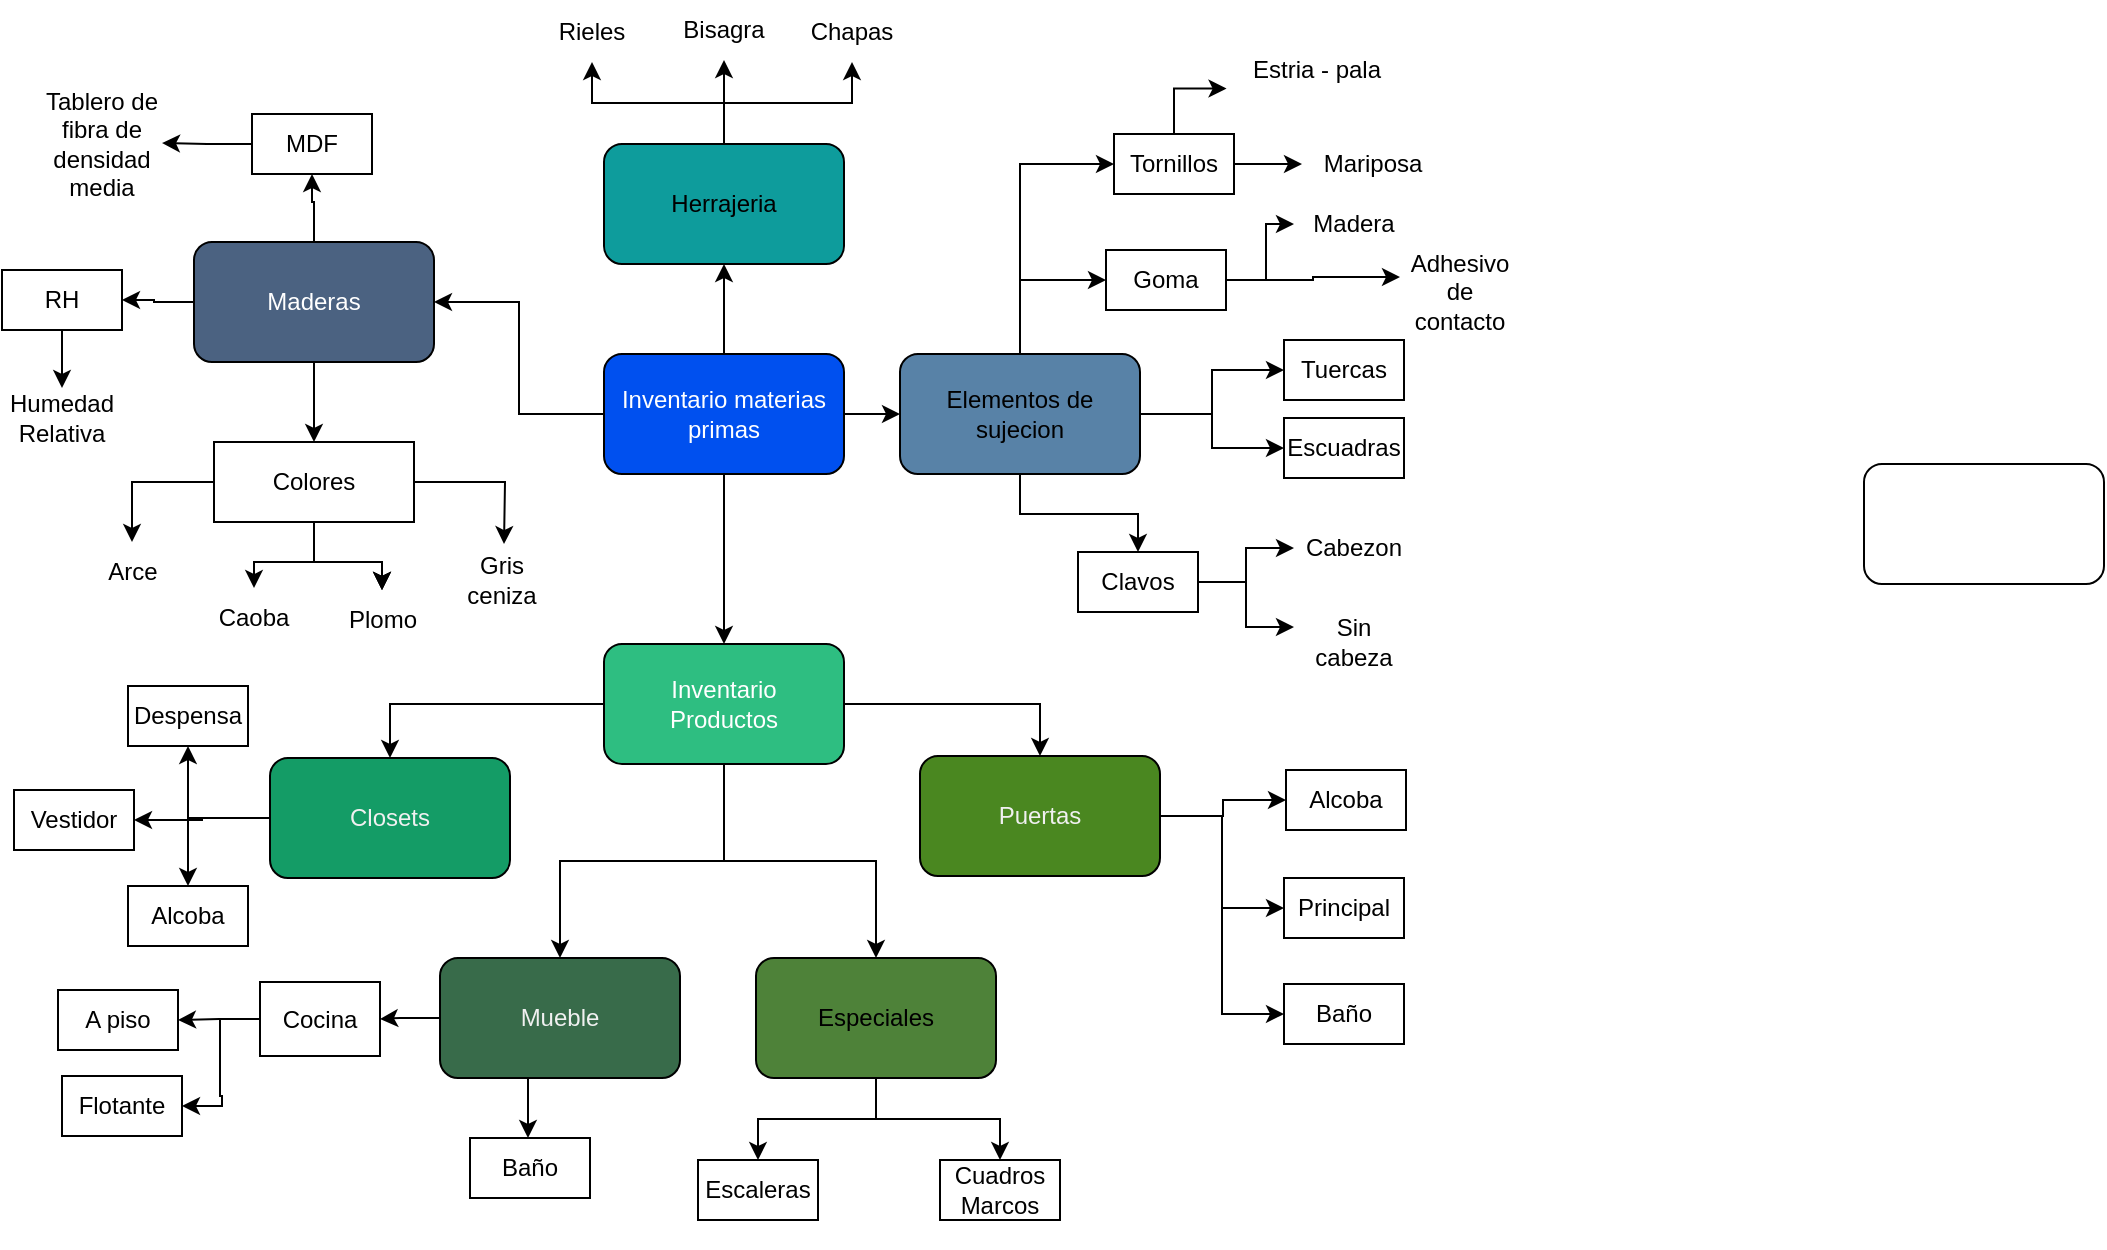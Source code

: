 <mxfile version="21.4.0" type="github">
  <diagram id="C5RBs43oDa-KdzZeNtuy" name="Page-1">
    <mxGraphModel dx="1323" dy="643" grid="1" gridSize="10" guides="1" tooltips="1" connect="1" arrows="1" fold="1" page="1" pageScale="1" pageWidth="827" pageHeight="1169" math="0" shadow="0">
      <root>
        <mxCell id="WIyWlLk6GJQsqaUBKTNV-0" />
        <mxCell id="WIyWlLk6GJQsqaUBKTNV-1" parent="WIyWlLk6GJQsqaUBKTNV-0" />
        <mxCell id="njqpp_BXz_OFNDyBb1AA-103" value="" style="rounded=1;whiteSpace=wrap;html=1;" vertex="1" parent="WIyWlLk6GJQsqaUBKTNV-1">
          <mxGeometry x="950" y="310" width="120" height="60" as="geometry" />
        </mxCell>
        <mxCell id="njqpp_BXz_OFNDyBb1AA-104" value="" style="edgeStyle=orthogonalEdgeStyle;rounded=0;orthogonalLoop=1;jettySize=auto;html=1;" edge="1" parent="WIyWlLk6GJQsqaUBKTNV-1" source="njqpp_BXz_OFNDyBb1AA-108" target="njqpp_BXz_OFNDyBb1AA-113">
          <mxGeometry relative="1" as="geometry" />
        </mxCell>
        <mxCell id="njqpp_BXz_OFNDyBb1AA-105" style="edgeStyle=orthogonalEdgeStyle;rounded=0;orthogonalLoop=1;jettySize=auto;html=1;" edge="1" parent="WIyWlLk6GJQsqaUBKTNV-1" source="njqpp_BXz_OFNDyBb1AA-108" target="njqpp_BXz_OFNDyBb1AA-119">
          <mxGeometry relative="1" as="geometry">
            <mxPoint x="560" y="230" as="targetPoint" />
          </mxGeometry>
        </mxCell>
        <mxCell id="njqpp_BXz_OFNDyBb1AA-106" style="edgeStyle=orthogonalEdgeStyle;rounded=0;orthogonalLoop=1;jettySize=auto;html=1;" edge="1" parent="WIyWlLk6GJQsqaUBKTNV-1" source="njqpp_BXz_OFNDyBb1AA-108" target="njqpp_BXz_OFNDyBb1AA-123">
          <mxGeometry relative="1" as="geometry">
            <mxPoint x="380" y="180" as="targetPoint" />
          </mxGeometry>
        </mxCell>
        <mxCell id="njqpp_BXz_OFNDyBb1AA-107" style="edgeStyle=orthogonalEdgeStyle;rounded=0;orthogonalLoop=1;jettySize=auto;html=1;entryX=1;entryY=0.5;entryDx=0;entryDy=0;" edge="1" parent="WIyWlLk6GJQsqaUBKTNV-1" source="njqpp_BXz_OFNDyBb1AA-108" target="njqpp_BXz_OFNDyBb1AA-127">
          <mxGeometry relative="1" as="geometry" />
        </mxCell>
        <mxCell id="njqpp_BXz_OFNDyBb1AA-108" value="Inventario materias primas" style="rounded=1;whiteSpace=wrap;html=1;fillColor=#0050ef;fontColor=#ffffff;strokeColor=#000000;" vertex="1" parent="WIyWlLk6GJQsqaUBKTNV-1">
          <mxGeometry x="320" y="255" width="120" height="60" as="geometry" />
        </mxCell>
        <mxCell id="njqpp_BXz_OFNDyBb1AA-109" style="edgeStyle=orthogonalEdgeStyle;rounded=0;orthogonalLoop=1;jettySize=auto;html=1;entryX=0.5;entryY=0;entryDx=0;entryDy=0;" edge="1" parent="WIyWlLk6GJQsqaUBKTNV-1" source="njqpp_BXz_OFNDyBb1AA-113" target="njqpp_BXz_OFNDyBb1AA-135">
          <mxGeometry relative="1" as="geometry" />
        </mxCell>
        <mxCell id="njqpp_BXz_OFNDyBb1AA-110" style="edgeStyle=orthogonalEdgeStyle;rounded=0;orthogonalLoop=1;jettySize=auto;html=1;" edge="1" parent="WIyWlLk6GJQsqaUBKTNV-1" source="njqpp_BXz_OFNDyBb1AA-113" target="njqpp_BXz_OFNDyBb1AA-138">
          <mxGeometry relative="1" as="geometry" />
        </mxCell>
        <mxCell id="njqpp_BXz_OFNDyBb1AA-111" style="edgeStyle=orthogonalEdgeStyle;rounded=0;orthogonalLoop=1;jettySize=auto;html=1;" edge="1" parent="WIyWlLk6GJQsqaUBKTNV-1" source="njqpp_BXz_OFNDyBb1AA-113" target="njqpp_BXz_OFNDyBb1AA-141">
          <mxGeometry relative="1" as="geometry" />
        </mxCell>
        <mxCell id="njqpp_BXz_OFNDyBb1AA-112" style="edgeStyle=orthogonalEdgeStyle;rounded=0;orthogonalLoop=1;jettySize=auto;html=1;entryX=0.5;entryY=0;entryDx=0;entryDy=0;" edge="1" parent="WIyWlLk6GJQsqaUBKTNV-1" source="njqpp_BXz_OFNDyBb1AA-113" target="njqpp_BXz_OFNDyBb1AA-131">
          <mxGeometry relative="1" as="geometry" />
        </mxCell>
        <mxCell id="njqpp_BXz_OFNDyBb1AA-113" value="&lt;div&gt;Inventario&lt;/div&gt;&lt;div&gt;Productos&lt;br&gt;&lt;/div&gt;" style="whiteSpace=wrap;html=1;rounded=1;fillColor=#2ebe81;fontColor=#ffffff;strokeColor=#000000;" vertex="1" parent="WIyWlLk6GJQsqaUBKTNV-1">
          <mxGeometry x="320" y="400" width="120" height="60" as="geometry" />
        </mxCell>
        <mxCell id="njqpp_BXz_OFNDyBb1AA-114" style="edgeStyle=orthogonalEdgeStyle;rounded=0;orthogonalLoop=1;jettySize=auto;html=1;entryX=0;entryY=0.5;entryDx=0;entryDy=0;" edge="1" parent="WIyWlLk6GJQsqaUBKTNV-1" source="njqpp_BXz_OFNDyBb1AA-119" target="njqpp_BXz_OFNDyBb1AA-163">
          <mxGeometry relative="1" as="geometry" />
        </mxCell>
        <mxCell id="njqpp_BXz_OFNDyBb1AA-115" style="edgeStyle=orthogonalEdgeStyle;rounded=0;orthogonalLoop=1;jettySize=auto;html=1;entryX=0;entryY=0.5;entryDx=0;entryDy=0;" edge="1" parent="WIyWlLk6GJQsqaUBKTNV-1" source="njqpp_BXz_OFNDyBb1AA-119" target="njqpp_BXz_OFNDyBb1AA-164">
          <mxGeometry relative="1" as="geometry" />
        </mxCell>
        <mxCell id="njqpp_BXz_OFNDyBb1AA-116" style="edgeStyle=orthogonalEdgeStyle;rounded=0;orthogonalLoop=1;jettySize=auto;html=1;entryX=0;entryY=0.5;entryDx=0;entryDy=0;" edge="1" parent="WIyWlLk6GJQsqaUBKTNV-1" source="njqpp_BXz_OFNDyBb1AA-119" target="njqpp_BXz_OFNDyBb1AA-165">
          <mxGeometry relative="1" as="geometry" />
        </mxCell>
        <mxCell id="njqpp_BXz_OFNDyBb1AA-117" style="edgeStyle=orthogonalEdgeStyle;rounded=0;orthogonalLoop=1;jettySize=auto;html=1;entryX=0.5;entryY=0;entryDx=0;entryDy=0;" edge="1" parent="WIyWlLk6GJQsqaUBKTNV-1" source="njqpp_BXz_OFNDyBb1AA-119" target="njqpp_BXz_OFNDyBb1AA-168">
          <mxGeometry relative="1" as="geometry" />
        </mxCell>
        <mxCell id="njqpp_BXz_OFNDyBb1AA-118" style="edgeStyle=orthogonalEdgeStyle;rounded=0;orthogonalLoop=1;jettySize=auto;html=1;entryX=0;entryY=0.5;entryDx=0;entryDy=0;" edge="1" parent="WIyWlLk6GJQsqaUBKTNV-1" source="njqpp_BXz_OFNDyBb1AA-119" target="njqpp_BXz_OFNDyBb1AA-190">
          <mxGeometry relative="1" as="geometry" />
        </mxCell>
        <mxCell id="njqpp_BXz_OFNDyBb1AA-119" value="&lt;div&gt;Elementos de sujecion&lt;/div&gt;" style="rounded=1;whiteSpace=wrap;html=1;fillColor=#5882a7;strokeColor=#000000;" vertex="1" parent="WIyWlLk6GJQsqaUBKTNV-1">
          <mxGeometry x="468" y="255" width="120" height="60" as="geometry" />
        </mxCell>
        <mxCell id="njqpp_BXz_OFNDyBb1AA-120" style="edgeStyle=orthogonalEdgeStyle;rounded=0;orthogonalLoop=1;jettySize=auto;html=1;entryX=0.5;entryY=1;entryDx=0;entryDy=0;" edge="1" parent="WIyWlLk6GJQsqaUBKTNV-1" source="njqpp_BXz_OFNDyBb1AA-123" target="njqpp_BXz_OFNDyBb1AA-158">
          <mxGeometry relative="1" as="geometry" />
        </mxCell>
        <mxCell id="njqpp_BXz_OFNDyBb1AA-121" style="edgeStyle=orthogonalEdgeStyle;rounded=0;orthogonalLoop=1;jettySize=auto;html=1;" edge="1" parent="WIyWlLk6GJQsqaUBKTNV-1" source="njqpp_BXz_OFNDyBb1AA-123" target="njqpp_BXz_OFNDyBb1AA-159">
          <mxGeometry relative="1" as="geometry" />
        </mxCell>
        <mxCell id="njqpp_BXz_OFNDyBb1AA-122" style="edgeStyle=orthogonalEdgeStyle;rounded=0;orthogonalLoop=1;jettySize=auto;html=1;" edge="1" parent="WIyWlLk6GJQsqaUBKTNV-1" source="njqpp_BXz_OFNDyBb1AA-123" target="njqpp_BXz_OFNDyBb1AA-160">
          <mxGeometry relative="1" as="geometry" />
        </mxCell>
        <mxCell id="njqpp_BXz_OFNDyBb1AA-123" value="Herrajeria" style="rounded=1;whiteSpace=wrap;html=1;fillColor=#0E9C9C;strokeColor=#000000;" vertex="1" parent="WIyWlLk6GJQsqaUBKTNV-1">
          <mxGeometry x="320" y="150" width="120" height="60" as="geometry" />
        </mxCell>
        <mxCell id="njqpp_BXz_OFNDyBb1AA-124" style="edgeStyle=orthogonalEdgeStyle;rounded=0;orthogonalLoop=1;jettySize=auto;html=1;strokeColor=default;" edge="1" parent="WIyWlLk6GJQsqaUBKTNV-1" source="njqpp_BXz_OFNDyBb1AA-127" target="njqpp_BXz_OFNDyBb1AA-156">
          <mxGeometry relative="1" as="geometry" />
        </mxCell>
        <mxCell id="njqpp_BXz_OFNDyBb1AA-125" style="edgeStyle=orthogonalEdgeStyle;rounded=0;orthogonalLoop=1;jettySize=auto;html=1;" edge="1" parent="WIyWlLk6GJQsqaUBKTNV-1" source="njqpp_BXz_OFNDyBb1AA-127" target="njqpp_BXz_OFNDyBb1AA-154">
          <mxGeometry relative="1" as="geometry" />
        </mxCell>
        <mxCell id="njqpp_BXz_OFNDyBb1AA-126" style="edgeStyle=orthogonalEdgeStyle;rounded=0;orthogonalLoop=1;jettySize=auto;html=1;entryX=0.5;entryY=1;entryDx=0;entryDy=0;" edge="1" parent="WIyWlLk6GJQsqaUBKTNV-1" source="njqpp_BXz_OFNDyBb1AA-127" target="njqpp_BXz_OFNDyBb1AA-176">
          <mxGeometry relative="1" as="geometry" />
        </mxCell>
        <mxCell id="njqpp_BXz_OFNDyBb1AA-127" value="Maderas" style="rounded=1;whiteSpace=wrap;html=1;fillColor=#4b6281;fontColor=#ffffff;strokeColor=#000000;" vertex="1" parent="WIyWlLk6GJQsqaUBKTNV-1">
          <mxGeometry x="115" y="199" width="120" height="60" as="geometry" />
        </mxCell>
        <mxCell id="njqpp_BXz_OFNDyBb1AA-128" style="edgeStyle=orthogonalEdgeStyle;rounded=0;orthogonalLoop=1;jettySize=auto;html=1;entryX=0;entryY=0.5;entryDx=0;entryDy=0;" edge="1" parent="WIyWlLk6GJQsqaUBKTNV-1" source="njqpp_BXz_OFNDyBb1AA-131" target="njqpp_BXz_OFNDyBb1AA-142">
          <mxGeometry relative="1" as="geometry" />
        </mxCell>
        <mxCell id="njqpp_BXz_OFNDyBb1AA-129" style="edgeStyle=orthogonalEdgeStyle;rounded=0;orthogonalLoop=1;jettySize=auto;html=1;entryX=0;entryY=0.5;entryDx=0;entryDy=0;" edge="1" parent="WIyWlLk6GJQsqaUBKTNV-1" source="njqpp_BXz_OFNDyBb1AA-131" target="njqpp_BXz_OFNDyBb1AA-143">
          <mxGeometry relative="1" as="geometry" />
        </mxCell>
        <mxCell id="njqpp_BXz_OFNDyBb1AA-130" style="edgeStyle=orthogonalEdgeStyle;rounded=0;orthogonalLoop=1;jettySize=auto;html=1;entryX=0;entryY=0.5;entryDx=0;entryDy=0;" edge="1" parent="WIyWlLk6GJQsqaUBKTNV-1" source="njqpp_BXz_OFNDyBb1AA-131" target="njqpp_BXz_OFNDyBb1AA-144">
          <mxGeometry relative="1" as="geometry" />
        </mxCell>
        <mxCell id="njqpp_BXz_OFNDyBb1AA-131" value="&lt;div&gt;Puertas&lt;/div&gt;" style="rounded=1;whiteSpace=wrap;html=1;fillColor=#4A8720;strokeColor=#000000;fontColor=#F0F0F0;" vertex="1" parent="WIyWlLk6GJQsqaUBKTNV-1">
          <mxGeometry x="478" y="456" width="120" height="60" as="geometry" />
        </mxCell>
        <mxCell id="njqpp_BXz_OFNDyBb1AA-132" style="edgeStyle=orthogonalEdgeStyle;rounded=0;orthogonalLoop=1;jettySize=auto;html=1;entryX=1;entryY=0.5;entryDx=0;entryDy=0;" edge="1" parent="WIyWlLk6GJQsqaUBKTNV-1" source="njqpp_BXz_OFNDyBb1AA-135" target="njqpp_BXz_OFNDyBb1AA-181">
          <mxGeometry relative="1" as="geometry" />
        </mxCell>
        <mxCell id="njqpp_BXz_OFNDyBb1AA-133" style="edgeStyle=orthogonalEdgeStyle;rounded=0;orthogonalLoop=1;jettySize=auto;html=1;entryX=0.5;entryY=1;entryDx=0;entryDy=0;" edge="1" parent="WIyWlLk6GJQsqaUBKTNV-1" source="njqpp_BXz_OFNDyBb1AA-135" target="njqpp_BXz_OFNDyBb1AA-183">
          <mxGeometry relative="1" as="geometry" />
        </mxCell>
        <mxCell id="njqpp_BXz_OFNDyBb1AA-134" style="edgeStyle=orthogonalEdgeStyle;rounded=0;orthogonalLoop=1;jettySize=auto;html=1;entryX=0.5;entryY=0;entryDx=0;entryDy=0;" edge="1" parent="WIyWlLk6GJQsqaUBKTNV-1" source="njqpp_BXz_OFNDyBb1AA-135" target="njqpp_BXz_OFNDyBb1AA-182">
          <mxGeometry relative="1" as="geometry" />
        </mxCell>
        <mxCell id="njqpp_BXz_OFNDyBb1AA-135" value="Closets" style="rounded=1;whiteSpace=wrap;html=1;fillColor=#149c66;strokeColor=#000000;fontColor=#F0F0F0;" vertex="1" parent="WIyWlLk6GJQsqaUBKTNV-1">
          <mxGeometry x="153" y="457" width="120" height="60" as="geometry" />
        </mxCell>
        <mxCell id="njqpp_BXz_OFNDyBb1AA-136" style="edgeStyle=orthogonalEdgeStyle;rounded=0;orthogonalLoop=1;jettySize=auto;html=1;" edge="1" parent="WIyWlLk6GJQsqaUBKTNV-1" source="njqpp_BXz_OFNDyBb1AA-138" target="njqpp_BXz_OFNDyBb1AA-147">
          <mxGeometry relative="1" as="geometry" />
        </mxCell>
        <mxCell id="njqpp_BXz_OFNDyBb1AA-137" style="edgeStyle=orthogonalEdgeStyle;rounded=0;orthogonalLoop=1;jettySize=auto;html=1;" edge="1" parent="WIyWlLk6GJQsqaUBKTNV-1">
          <mxGeometry relative="1" as="geometry">
            <mxPoint x="297" y="617" as="sourcePoint" />
            <mxPoint x="282" y="647" as="targetPoint" />
          </mxGeometry>
        </mxCell>
        <mxCell id="njqpp_BXz_OFNDyBb1AA-138" value="&lt;div&gt;Mueble&lt;/div&gt;" style="rounded=1;whiteSpace=wrap;html=1;fillColor=#386b4a;strokeColor=#000000;fontColor=#F0F0F0;" vertex="1" parent="WIyWlLk6GJQsqaUBKTNV-1">
          <mxGeometry x="238" y="557" width="120" height="60" as="geometry" />
        </mxCell>
        <mxCell id="njqpp_BXz_OFNDyBb1AA-139" style="edgeStyle=orthogonalEdgeStyle;rounded=0;orthogonalLoop=1;jettySize=auto;html=1;" edge="1" parent="WIyWlLk6GJQsqaUBKTNV-1" source="njqpp_BXz_OFNDyBb1AA-141" target="njqpp_BXz_OFNDyBb1AA-149">
          <mxGeometry relative="1" as="geometry" />
        </mxCell>
        <mxCell id="njqpp_BXz_OFNDyBb1AA-140" style="edgeStyle=orthogonalEdgeStyle;rounded=0;orthogonalLoop=1;jettySize=auto;html=1;entryX=0.5;entryY=0;entryDx=0;entryDy=0;" edge="1" parent="WIyWlLk6GJQsqaUBKTNV-1" source="njqpp_BXz_OFNDyBb1AA-141" target="njqpp_BXz_OFNDyBb1AA-150">
          <mxGeometry relative="1" as="geometry" />
        </mxCell>
        <mxCell id="njqpp_BXz_OFNDyBb1AA-141" value="Especiales" style="rounded=1;whiteSpace=wrap;html=1;fillColor=#4e8239;strokeColor=#000000;" vertex="1" parent="WIyWlLk6GJQsqaUBKTNV-1">
          <mxGeometry x="396" y="557" width="120" height="60" as="geometry" />
        </mxCell>
        <mxCell id="njqpp_BXz_OFNDyBb1AA-142" value="Alcoba" style="text;html=1;strokeColor=default;fillColor=none;align=center;verticalAlign=middle;whiteSpace=wrap;rounded=0;" vertex="1" parent="WIyWlLk6GJQsqaUBKTNV-1">
          <mxGeometry x="661" y="463" width="60" height="30" as="geometry" />
        </mxCell>
        <mxCell id="njqpp_BXz_OFNDyBb1AA-143" value="Principal" style="text;html=1;strokeColor=default;fillColor=none;align=center;verticalAlign=middle;whiteSpace=wrap;rounded=0;" vertex="1" parent="WIyWlLk6GJQsqaUBKTNV-1">
          <mxGeometry x="660" y="517" width="60" height="30" as="geometry" />
        </mxCell>
        <mxCell id="njqpp_BXz_OFNDyBb1AA-144" value="&lt;div&gt;Baño&lt;/div&gt;" style="text;html=1;strokeColor=default;fillColor=none;align=center;verticalAlign=middle;whiteSpace=wrap;rounded=0;" vertex="1" parent="WIyWlLk6GJQsqaUBKTNV-1">
          <mxGeometry x="660" y="570" width="60" height="30" as="geometry" />
        </mxCell>
        <mxCell id="njqpp_BXz_OFNDyBb1AA-145" style="edgeStyle=orthogonalEdgeStyle;rounded=0;orthogonalLoop=1;jettySize=auto;html=1;entryX=1;entryY=0.5;entryDx=0;entryDy=0;" edge="1" parent="WIyWlLk6GJQsqaUBKTNV-1" source="njqpp_BXz_OFNDyBb1AA-147" target="njqpp_BXz_OFNDyBb1AA-152">
          <mxGeometry relative="1" as="geometry" />
        </mxCell>
        <mxCell id="njqpp_BXz_OFNDyBb1AA-146" style="edgeStyle=orthogonalEdgeStyle;rounded=0;orthogonalLoop=1;jettySize=auto;html=1;entryX=1;entryY=0.5;entryDx=0;entryDy=0;" edge="1" parent="WIyWlLk6GJQsqaUBKTNV-1" source="njqpp_BXz_OFNDyBb1AA-147" target="njqpp_BXz_OFNDyBb1AA-151">
          <mxGeometry relative="1" as="geometry" />
        </mxCell>
        <mxCell id="njqpp_BXz_OFNDyBb1AA-147" value="&lt;div&gt;Cocina&lt;/div&gt;" style="text;html=1;strokeColor=default;fillColor=default;align=center;verticalAlign=middle;whiteSpace=wrap;rounded=0;" vertex="1" parent="WIyWlLk6GJQsqaUBKTNV-1">
          <mxGeometry x="148" y="569" width="60" height="37" as="geometry" />
        </mxCell>
        <mxCell id="njqpp_BXz_OFNDyBb1AA-148" value="Baño" style="text;html=1;strokeColor=default;fillColor=none;align=center;verticalAlign=middle;whiteSpace=wrap;rounded=0;" vertex="1" parent="WIyWlLk6GJQsqaUBKTNV-1">
          <mxGeometry x="253" y="647" width="60" height="30" as="geometry" />
        </mxCell>
        <mxCell id="njqpp_BXz_OFNDyBb1AA-149" value="Escaleras" style="text;html=1;strokeColor=default;fillColor=none;align=center;verticalAlign=middle;whiteSpace=wrap;rounded=0;" vertex="1" parent="WIyWlLk6GJQsqaUBKTNV-1">
          <mxGeometry x="367" y="658" width="60" height="30" as="geometry" />
        </mxCell>
        <mxCell id="njqpp_BXz_OFNDyBb1AA-150" value="&lt;div&gt;&lt;br&gt;&lt;/div&gt;&lt;div&gt;Cuadros&lt;/div&gt;&lt;div&gt;Marcos&lt;/div&gt;&lt;div&gt;&lt;br&gt;&lt;/div&gt;" style="text;html=1;strokeColor=default;fillColor=none;align=center;verticalAlign=middle;whiteSpace=wrap;rounded=0;" vertex="1" parent="WIyWlLk6GJQsqaUBKTNV-1">
          <mxGeometry x="488" y="658" width="60" height="30" as="geometry" />
        </mxCell>
        <mxCell id="njqpp_BXz_OFNDyBb1AA-151" value="Flotante" style="text;html=1;strokeColor=default;fillColor=none;align=center;verticalAlign=middle;whiteSpace=wrap;rounded=0;" vertex="1" parent="WIyWlLk6GJQsqaUBKTNV-1">
          <mxGeometry x="49" y="616" width="60" height="30" as="geometry" />
        </mxCell>
        <mxCell id="njqpp_BXz_OFNDyBb1AA-152" value="A piso" style="text;html=1;strokeColor=default;fillColor=none;align=center;verticalAlign=middle;whiteSpace=wrap;rounded=0;" vertex="1" parent="WIyWlLk6GJQsqaUBKTNV-1">
          <mxGeometry x="47" y="573" width="60" height="30" as="geometry" />
        </mxCell>
        <mxCell id="njqpp_BXz_OFNDyBb1AA-153" style="edgeStyle=orthogonalEdgeStyle;rounded=0;orthogonalLoop=1;jettySize=auto;html=1;" edge="1" parent="WIyWlLk6GJQsqaUBKTNV-1" source="njqpp_BXz_OFNDyBb1AA-154" target="njqpp_BXz_OFNDyBb1AA-187">
          <mxGeometry relative="1" as="geometry" />
        </mxCell>
        <mxCell id="njqpp_BXz_OFNDyBb1AA-154" value="RH" style="text;html=1;strokeColor=default;fillColor=default;align=center;verticalAlign=middle;whiteSpace=wrap;rounded=0;" vertex="1" parent="WIyWlLk6GJQsqaUBKTNV-1">
          <mxGeometry x="19" y="213" width="60" height="30" as="geometry" />
        </mxCell>
        <mxCell id="njqpp_BXz_OFNDyBb1AA-155" style="edgeStyle=orthogonalEdgeStyle;rounded=0;orthogonalLoop=1;jettySize=auto;html=1;entryX=1;entryY=0.5;entryDx=0;entryDy=0;" edge="1" parent="WIyWlLk6GJQsqaUBKTNV-1" source="njqpp_BXz_OFNDyBb1AA-156" target="njqpp_BXz_OFNDyBb1AA-157">
          <mxGeometry relative="1" as="geometry" />
        </mxCell>
        <mxCell id="njqpp_BXz_OFNDyBb1AA-156" value="MDF" style="text;html=1;strokeColor=default;fillColor=default;align=center;verticalAlign=middle;whiteSpace=wrap;rounded=0;" vertex="1" parent="WIyWlLk6GJQsqaUBKTNV-1">
          <mxGeometry x="144" y="135" width="60" height="30" as="geometry" />
        </mxCell>
        <mxCell id="njqpp_BXz_OFNDyBb1AA-157" value="Tablero de fibra de densidad media" style="text;html=1;strokeColor=none;fillColor=none;align=center;verticalAlign=middle;whiteSpace=wrap;rounded=0;" vertex="1" parent="WIyWlLk6GJQsqaUBKTNV-1">
          <mxGeometry x="39" y="118" width="60" height="63" as="geometry" />
        </mxCell>
        <mxCell id="njqpp_BXz_OFNDyBb1AA-158" value="Rieles" style="text;html=1;strokeColor=none;fillColor=none;align=center;verticalAlign=middle;whiteSpace=wrap;rounded=0;" vertex="1" parent="WIyWlLk6GJQsqaUBKTNV-1">
          <mxGeometry x="284" y="79" width="60" height="30" as="geometry" />
        </mxCell>
        <mxCell id="njqpp_BXz_OFNDyBb1AA-159" value="Chapas" style="text;html=1;strokeColor=none;fillColor=none;align=center;verticalAlign=middle;whiteSpace=wrap;rounded=0;" vertex="1" parent="WIyWlLk6GJQsqaUBKTNV-1">
          <mxGeometry x="414" y="79" width="60" height="30" as="geometry" />
        </mxCell>
        <mxCell id="njqpp_BXz_OFNDyBb1AA-160" value="Bisagra" style="text;html=1;strokeColor=none;fillColor=none;align=center;verticalAlign=middle;whiteSpace=wrap;rounded=0;" vertex="1" parent="WIyWlLk6GJQsqaUBKTNV-1">
          <mxGeometry x="350" y="78" width="60" height="30" as="geometry" />
        </mxCell>
        <mxCell id="njqpp_BXz_OFNDyBb1AA-161" style="edgeStyle=orthogonalEdgeStyle;rounded=0;orthogonalLoop=1;jettySize=auto;html=1;entryX=0.003;entryY=0.81;entryDx=0;entryDy=0;entryPerimeter=0;" edge="1" parent="WIyWlLk6GJQsqaUBKTNV-1" source="njqpp_BXz_OFNDyBb1AA-163" target="njqpp_BXz_OFNDyBb1AA-169">
          <mxGeometry relative="1" as="geometry" />
        </mxCell>
        <mxCell id="njqpp_BXz_OFNDyBb1AA-162" style="edgeStyle=orthogonalEdgeStyle;rounded=0;orthogonalLoop=1;jettySize=auto;html=1;" edge="1" parent="WIyWlLk6GJQsqaUBKTNV-1" source="njqpp_BXz_OFNDyBb1AA-163" target="njqpp_BXz_OFNDyBb1AA-184">
          <mxGeometry relative="1" as="geometry" />
        </mxCell>
        <mxCell id="njqpp_BXz_OFNDyBb1AA-163" value="Tornillos" style="text;html=1;strokeColor=default;fillColor=default;align=center;verticalAlign=middle;whiteSpace=wrap;rounded=0;" vertex="1" parent="WIyWlLk6GJQsqaUBKTNV-1">
          <mxGeometry x="575" y="145" width="60" height="30" as="geometry" />
        </mxCell>
        <mxCell id="njqpp_BXz_OFNDyBb1AA-164" value="&lt;div&gt;Tuercas&lt;br&gt;&lt;/div&gt;" style="text;html=1;strokeColor=default;fillColor=none;align=center;verticalAlign=middle;whiteSpace=wrap;rounded=0;" vertex="1" parent="WIyWlLk6GJQsqaUBKTNV-1">
          <mxGeometry x="660" y="248" width="60" height="30" as="geometry" />
        </mxCell>
        <mxCell id="njqpp_BXz_OFNDyBb1AA-165" value="Escuadras" style="text;html=1;strokeColor=default;fillColor=none;align=center;verticalAlign=middle;whiteSpace=wrap;rounded=0;" vertex="1" parent="WIyWlLk6GJQsqaUBKTNV-1">
          <mxGeometry x="660" y="287" width="60" height="30" as="geometry" />
        </mxCell>
        <mxCell id="njqpp_BXz_OFNDyBb1AA-166" style="edgeStyle=orthogonalEdgeStyle;rounded=0;orthogonalLoop=1;jettySize=auto;html=1;entryX=0;entryY=0.25;entryDx=0;entryDy=0;" edge="1" parent="WIyWlLk6GJQsqaUBKTNV-1" source="njqpp_BXz_OFNDyBb1AA-168" target="njqpp_BXz_OFNDyBb1AA-186">
          <mxGeometry relative="1" as="geometry" />
        </mxCell>
        <mxCell id="njqpp_BXz_OFNDyBb1AA-167" style="edgeStyle=orthogonalEdgeStyle;rounded=0;orthogonalLoop=1;jettySize=auto;html=1;entryX=0;entryY=0.5;entryDx=0;entryDy=0;" edge="1" parent="WIyWlLk6GJQsqaUBKTNV-1" source="njqpp_BXz_OFNDyBb1AA-168" target="njqpp_BXz_OFNDyBb1AA-185">
          <mxGeometry relative="1" as="geometry" />
        </mxCell>
        <mxCell id="njqpp_BXz_OFNDyBb1AA-168" value="Clavos" style="text;html=1;strokeColor=default;fillColor=none;align=center;verticalAlign=middle;whiteSpace=wrap;rounded=0;" vertex="1" parent="WIyWlLk6GJQsqaUBKTNV-1">
          <mxGeometry x="557" y="354" width="60" height="30" as="geometry" />
        </mxCell>
        <mxCell id="njqpp_BXz_OFNDyBb1AA-169" value="Estria - pala" style="text;html=1;align=center;verticalAlign=middle;resizable=0;points=[];autosize=1;strokeColor=none;fillColor=none;" vertex="1" parent="WIyWlLk6GJQsqaUBKTNV-1">
          <mxGeometry x="631" y="98" width="90" height="30" as="geometry" />
        </mxCell>
        <mxCell id="njqpp_BXz_OFNDyBb1AA-170" style="edgeStyle=orthogonalEdgeStyle;rounded=0;orthogonalLoop=1;jettySize=auto;html=1;" edge="1" parent="WIyWlLk6GJQsqaUBKTNV-1" source="njqpp_BXz_OFNDyBb1AA-176" target="njqpp_BXz_OFNDyBb1AA-178">
          <mxGeometry relative="1" as="geometry" />
        </mxCell>
        <mxCell id="njqpp_BXz_OFNDyBb1AA-171" style="edgeStyle=orthogonalEdgeStyle;rounded=0;orthogonalLoop=1;jettySize=auto;html=1;" edge="1" parent="WIyWlLk6GJQsqaUBKTNV-1" source="njqpp_BXz_OFNDyBb1AA-176" target="njqpp_BXz_OFNDyBb1AA-179">
          <mxGeometry relative="1" as="geometry" />
        </mxCell>
        <mxCell id="njqpp_BXz_OFNDyBb1AA-172" style="edgeStyle=orthogonalEdgeStyle;rounded=0;orthogonalLoop=1;jettySize=auto;html=1;entryX=0.5;entryY=0;entryDx=0;entryDy=0;" edge="1" parent="WIyWlLk6GJQsqaUBKTNV-1" source="njqpp_BXz_OFNDyBb1AA-176" target="njqpp_BXz_OFNDyBb1AA-177">
          <mxGeometry relative="1" as="geometry" />
        </mxCell>
        <mxCell id="njqpp_BXz_OFNDyBb1AA-173" value="" style="edgeStyle=orthogonalEdgeStyle;rounded=0;orthogonalLoop=1;jettySize=auto;html=1;" edge="1" parent="WIyWlLk6GJQsqaUBKTNV-1" source="njqpp_BXz_OFNDyBb1AA-176" target="njqpp_BXz_OFNDyBb1AA-179">
          <mxGeometry relative="1" as="geometry" />
        </mxCell>
        <mxCell id="njqpp_BXz_OFNDyBb1AA-174" value="" style="edgeStyle=orthogonalEdgeStyle;rounded=0;orthogonalLoop=1;jettySize=auto;html=1;" edge="1" parent="WIyWlLk6GJQsqaUBKTNV-1" source="njqpp_BXz_OFNDyBb1AA-176" target="njqpp_BXz_OFNDyBb1AA-179">
          <mxGeometry relative="1" as="geometry" />
        </mxCell>
        <mxCell id="njqpp_BXz_OFNDyBb1AA-175" style="edgeStyle=orthogonalEdgeStyle;rounded=0;orthogonalLoop=1;jettySize=auto;html=1;" edge="1" parent="WIyWlLk6GJQsqaUBKTNV-1" source="njqpp_BXz_OFNDyBb1AA-176">
          <mxGeometry relative="1" as="geometry">
            <mxPoint x="270" y="350" as="targetPoint" />
          </mxGeometry>
        </mxCell>
        <mxCell id="njqpp_BXz_OFNDyBb1AA-176" value="Colores" style="rounded=0;whiteSpace=wrap;html=1;direction=west;" vertex="1" parent="WIyWlLk6GJQsqaUBKTNV-1">
          <mxGeometry x="125" y="299" width="100" height="40" as="geometry" />
        </mxCell>
        <mxCell id="njqpp_BXz_OFNDyBb1AA-177" value="Caoba" style="text;html=1;strokeColor=none;fillColor=none;align=center;verticalAlign=middle;whiteSpace=wrap;rounded=0;" vertex="1" parent="WIyWlLk6GJQsqaUBKTNV-1">
          <mxGeometry x="115" y="372" width="60" height="30" as="geometry" />
        </mxCell>
        <mxCell id="njqpp_BXz_OFNDyBb1AA-178" value="Arce" style="text;html=1;align=center;verticalAlign=middle;resizable=0;points=[];autosize=1;strokeColor=none;fillColor=none;" vertex="1" parent="WIyWlLk6GJQsqaUBKTNV-1">
          <mxGeometry x="59" y="349" width="50" height="30" as="geometry" />
        </mxCell>
        <mxCell id="njqpp_BXz_OFNDyBb1AA-179" value="Plomo" style="text;html=1;align=center;verticalAlign=middle;resizable=0;points=[];autosize=1;strokeColor=none;fillColor=none;" vertex="1" parent="WIyWlLk6GJQsqaUBKTNV-1">
          <mxGeometry x="179" y="373" width="60" height="30" as="geometry" />
        </mxCell>
        <mxCell id="njqpp_BXz_OFNDyBb1AA-180" value="Gris ceniza" style="text;html=1;strokeColor=none;fillColor=none;align=center;verticalAlign=middle;whiteSpace=wrap;rounded=0;" vertex="1" parent="WIyWlLk6GJQsqaUBKTNV-1">
          <mxGeometry x="239" y="353" width="60" height="30" as="geometry" />
        </mxCell>
        <mxCell id="njqpp_BXz_OFNDyBb1AA-181" value="Vestidor" style="text;html=1;strokeColor=default;fillColor=none;align=center;verticalAlign=middle;whiteSpace=wrap;rounded=0;" vertex="1" parent="WIyWlLk6GJQsqaUBKTNV-1">
          <mxGeometry x="25" y="473" width="60" height="30" as="geometry" />
        </mxCell>
        <mxCell id="njqpp_BXz_OFNDyBb1AA-182" value="Alcoba" style="text;html=1;strokeColor=default;fillColor=none;align=center;verticalAlign=middle;whiteSpace=wrap;rounded=0;" vertex="1" parent="WIyWlLk6GJQsqaUBKTNV-1">
          <mxGeometry x="82" y="521" width="60" height="30" as="geometry" />
        </mxCell>
        <mxCell id="njqpp_BXz_OFNDyBb1AA-183" value="Despensa" style="text;html=1;strokeColor=default;fillColor=none;align=center;verticalAlign=middle;whiteSpace=wrap;rounded=0;" vertex="1" parent="WIyWlLk6GJQsqaUBKTNV-1">
          <mxGeometry x="82" y="421" width="60" height="30" as="geometry" />
        </mxCell>
        <mxCell id="njqpp_BXz_OFNDyBb1AA-184" value="Mariposa" style="text;html=1;align=center;verticalAlign=middle;resizable=0;points=[];autosize=1;strokeColor=none;fillColor=none;" vertex="1" parent="WIyWlLk6GJQsqaUBKTNV-1">
          <mxGeometry x="669" y="145" width="70" height="30" as="geometry" />
        </mxCell>
        <mxCell id="njqpp_BXz_OFNDyBb1AA-185" value="&lt;div&gt;Cabezon&lt;/div&gt;" style="text;html=1;strokeColor=none;fillColor=none;align=center;verticalAlign=middle;whiteSpace=wrap;rounded=0;" vertex="1" parent="WIyWlLk6GJQsqaUBKTNV-1">
          <mxGeometry x="665" y="337" width="60" height="30" as="geometry" />
        </mxCell>
        <mxCell id="njqpp_BXz_OFNDyBb1AA-186" value="Sin cabeza" style="text;html=1;strokeColor=none;fillColor=none;align=center;verticalAlign=middle;whiteSpace=wrap;rounded=0;" vertex="1" parent="WIyWlLk6GJQsqaUBKTNV-1">
          <mxGeometry x="665" y="384" width="60" height="30" as="geometry" />
        </mxCell>
        <mxCell id="njqpp_BXz_OFNDyBb1AA-187" value="Humedad Relativa" style="text;html=1;strokeColor=none;fillColor=none;align=center;verticalAlign=middle;whiteSpace=wrap;rounded=0;" vertex="1" parent="WIyWlLk6GJQsqaUBKTNV-1">
          <mxGeometry x="19" y="272" width="60" height="30" as="geometry" />
        </mxCell>
        <mxCell id="njqpp_BXz_OFNDyBb1AA-188" style="edgeStyle=orthogonalEdgeStyle;rounded=0;orthogonalLoop=1;jettySize=auto;html=1;entryX=0;entryY=0.25;entryDx=0;entryDy=0;" edge="1" parent="WIyWlLk6GJQsqaUBKTNV-1" source="njqpp_BXz_OFNDyBb1AA-190" target="njqpp_BXz_OFNDyBb1AA-192">
          <mxGeometry relative="1" as="geometry" />
        </mxCell>
        <mxCell id="njqpp_BXz_OFNDyBb1AA-189" style="edgeStyle=orthogonalEdgeStyle;rounded=0;orthogonalLoop=1;jettySize=auto;html=1;entryX=0;entryY=0.5;entryDx=0;entryDy=0;" edge="1" parent="WIyWlLk6GJQsqaUBKTNV-1" source="njqpp_BXz_OFNDyBb1AA-190" target="njqpp_BXz_OFNDyBb1AA-191">
          <mxGeometry relative="1" as="geometry" />
        </mxCell>
        <mxCell id="njqpp_BXz_OFNDyBb1AA-190" value="&lt;div&gt;Goma&lt;/div&gt;" style="text;html=1;strokeColor=default;fillColor=default;align=center;verticalAlign=middle;whiteSpace=wrap;rounded=0;labelBackgroundColor=none;" vertex="1" parent="WIyWlLk6GJQsqaUBKTNV-1">
          <mxGeometry x="571" y="203" width="60" height="30" as="geometry" />
        </mxCell>
        <mxCell id="njqpp_BXz_OFNDyBb1AA-191" value="Madera" style="text;html=1;strokeColor=none;fillColor=none;align=center;verticalAlign=middle;whiteSpace=wrap;rounded=0;" vertex="1" parent="WIyWlLk6GJQsqaUBKTNV-1">
          <mxGeometry x="665" y="175" width="60" height="30" as="geometry" />
        </mxCell>
        <mxCell id="njqpp_BXz_OFNDyBb1AA-192" value="Adhesivo de contacto" style="text;html=1;strokeColor=none;fillColor=none;align=center;verticalAlign=middle;whiteSpace=wrap;rounded=0;" vertex="1" parent="WIyWlLk6GJQsqaUBKTNV-1">
          <mxGeometry x="718" y="209" width="60" height="30" as="geometry" />
        </mxCell>
      </root>
    </mxGraphModel>
  </diagram>
</mxfile>
